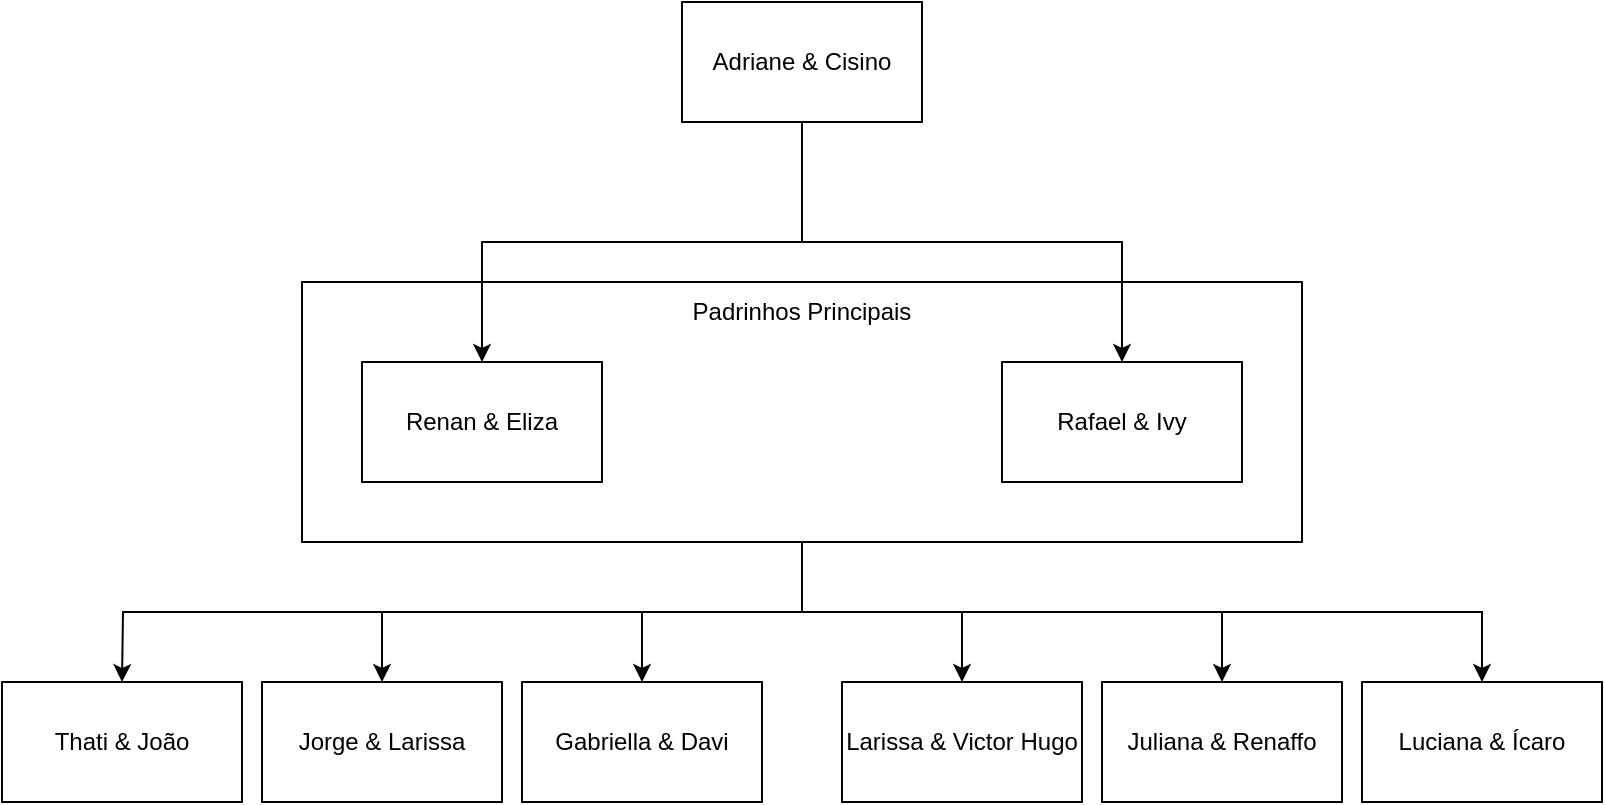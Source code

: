 <mxfile version="21.7.5" type="github">
  <diagram name="Página-1" id="QTksiYO6SGTZT5rM1zud">
    <mxGraphModel dx="982" dy="467" grid="1" gridSize="10" guides="1" tooltips="1" connect="1" arrows="1" fold="1" page="1" pageScale="1" pageWidth="827" pageHeight="1169" math="0" shadow="0">
      <root>
        <mxCell id="0" />
        <mxCell id="1" parent="0" />
        <mxCell id="Q8GJoPKqnYm-HBIDSiKu-9" value="" style="edgeStyle=orthogonalEdgeStyle;rounded=0;orthogonalLoop=1;jettySize=auto;html=1;" parent="1" source="Q8GJoPKqnYm-HBIDSiKu-6" target="Q8GJoPKqnYm-HBIDSiKu-8" edge="1">
          <mxGeometry relative="1" as="geometry" />
        </mxCell>
        <mxCell id="Q8GJoPKqnYm-HBIDSiKu-11" value="" style="edgeStyle=orthogonalEdgeStyle;rounded=0;orthogonalLoop=1;jettySize=auto;html=1;" parent="1" source="Q8GJoPKqnYm-HBIDSiKu-6" target="Q8GJoPKqnYm-HBIDSiKu-10" edge="1">
          <mxGeometry relative="1" as="geometry" />
        </mxCell>
        <mxCell id="Q8GJoPKqnYm-HBIDSiKu-13" value="" style="edgeStyle=orthogonalEdgeStyle;rounded=0;orthogonalLoop=1;jettySize=auto;html=1;exitX=0.5;exitY=1;exitDx=0;exitDy=0;" parent="1" source="Q8GJoPKqnYm-HBIDSiKu-6" target="Q8GJoPKqnYm-HBIDSiKu-12" edge="1">
          <mxGeometry relative="1" as="geometry" />
        </mxCell>
        <mxCell id="Q8GJoPKqnYm-HBIDSiKu-15" value="" style="edgeStyle=orthogonalEdgeStyle;rounded=0;orthogonalLoop=1;jettySize=auto;html=1;exitX=0.5;exitY=1;exitDx=0;exitDy=0;" parent="1" source="Q8GJoPKqnYm-HBIDSiKu-6" target="Q8GJoPKqnYm-HBIDSiKu-14" edge="1">
          <mxGeometry relative="1" as="geometry" />
        </mxCell>
        <mxCell id="Q8GJoPKqnYm-HBIDSiKu-17" value="" style="edgeStyle=orthogonalEdgeStyle;rounded=0;orthogonalLoop=1;jettySize=auto;html=1;" parent="1" source="Q8GJoPKqnYm-HBIDSiKu-6" target="Q8GJoPKqnYm-HBIDSiKu-16" edge="1">
          <mxGeometry relative="1" as="geometry" />
        </mxCell>
        <mxCell id="Q8GJoPKqnYm-HBIDSiKu-19" value="" style="edgeStyle=orthogonalEdgeStyle;rounded=0;orthogonalLoop=1;jettySize=auto;html=1;exitX=0.5;exitY=1;exitDx=0;exitDy=0;" parent="1" source="Q8GJoPKqnYm-HBIDSiKu-6" edge="1">
          <mxGeometry relative="1" as="geometry">
            <mxPoint x="74" y="410" as="targetPoint" />
          </mxGeometry>
        </mxCell>
        <mxCell id="Q8GJoPKqnYm-HBIDSiKu-6" value="" style="rounded=0;whiteSpace=wrap;html=1;" parent="1" vertex="1">
          <mxGeometry x="164" y="210" width="500" height="130" as="geometry" />
        </mxCell>
        <mxCell id="Q8GJoPKqnYm-HBIDSiKu-3" value="" style="edgeStyle=orthogonalEdgeStyle;rounded=0;orthogonalLoop=1;jettySize=auto;html=1;exitX=0.5;exitY=1;exitDx=0;exitDy=0;" parent="1" source="Q8GJoPKqnYm-HBIDSiKu-1" target="Q8GJoPKqnYm-HBIDSiKu-2" edge="1">
          <mxGeometry relative="1" as="geometry" />
        </mxCell>
        <mxCell id="Q8GJoPKqnYm-HBIDSiKu-5" value="" style="edgeStyle=orthogonalEdgeStyle;rounded=0;orthogonalLoop=1;jettySize=auto;html=1;exitX=0.5;exitY=1;exitDx=0;exitDy=0;" parent="1" source="Q8GJoPKqnYm-HBIDSiKu-1" target="Q8GJoPKqnYm-HBIDSiKu-4" edge="1">
          <mxGeometry relative="1" as="geometry" />
        </mxCell>
        <mxCell id="Q8GJoPKqnYm-HBIDSiKu-1" value="Adriane &amp;amp; Cisino" style="rounded=0;whiteSpace=wrap;html=1;" parent="1" vertex="1">
          <mxGeometry x="354" y="70" width="120" height="60" as="geometry" />
        </mxCell>
        <mxCell id="Q8GJoPKqnYm-HBIDSiKu-2" value="Renan &amp;amp; Eliza" style="whiteSpace=wrap;html=1;rounded=0;" parent="1" vertex="1">
          <mxGeometry x="194" y="250" width="120" height="60" as="geometry" />
        </mxCell>
        <mxCell id="Q8GJoPKqnYm-HBIDSiKu-4" value="Rafael &amp;amp; Ivy" style="whiteSpace=wrap;html=1;rounded=0;" parent="1" vertex="1">
          <mxGeometry x="514" y="250" width="120" height="60" as="geometry" />
        </mxCell>
        <mxCell id="Q8GJoPKqnYm-HBIDSiKu-7" value="Padrinhos Principais" style="text;html=1;strokeColor=none;fillColor=none;align=center;verticalAlign=middle;whiteSpace=wrap;rounded=0;" parent="1" vertex="1">
          <mxGeometry x="339" y="210" width="150" height="30" as="geometry" />
        </mxCell>
        <mxCell id="Q8GJoPKqnYm-HBIDSiKu-8" value="Gabriella &amp;amp; Davi" style="whiteSpace=wrap;html=1;rounded=0;" parent="1" vertex="1">
          <mxGeometry x="274" y="410" width="120" height="60" as="geometry" />
        </mxCell>
        <mxCell id="Q8GJoPKqnYm-HBIDSiKu-10" value="Larissa &amp;amp; Victor Hugo" style="whiteSpace=wrap;html=1;rounded=0;" parent="1" vertex="1">
          <mxGeometry x="434" y="410" width="120" height="60" as="geometry" />
        </mxCell>
        <mxCell id="Q8GJoPKqnYm-HBIDSiKu-12" value="Juliana &amp;amp; Renaffo" style="whiteSpace=wrap;html=1;rounded=0;" parent="1" vertex="1">
          <mxGeometry x="564" y="410" width="120" height="60" as="geometry" />
        </mxCell>
        <mxCell id="Q8GJoPKqnYm-HBIDSiKu-14" value="Luciana &amp;amp; Ícaro" style="whiteSpace=wrap;html=1;rounded=0;" parent="1" vertex="1">
          <mxGeometry x="694" y="410" width="120" height="60" as="geometry" />
        </mxCell>
        <mxCell id="Q8GJoPKqnYm-HBIDSiKu-16" value="Jorge &amp;amp; Larissa" style="whiteSpace=wrap;html=1;rounded=0;" parent="1" vertex="1">
          <mxGeometry x="144" y="410" width="120" height="60" as="geometry" />
        </mxCell>
        <mxCell id="Q8GJoPKqnYm-HBIDSiKu-18" value="Thati &amp;amp; João" style="whiteSpace=wrap;html=1;rounded=0;" parent="1" vertex="1">
          <mxGeometry x="14" y="410" width="120" height="60" as="geometry" />
        </mxCell>
      </root>
    </mxGraphModel>
  </diagram>
</mxfile>

